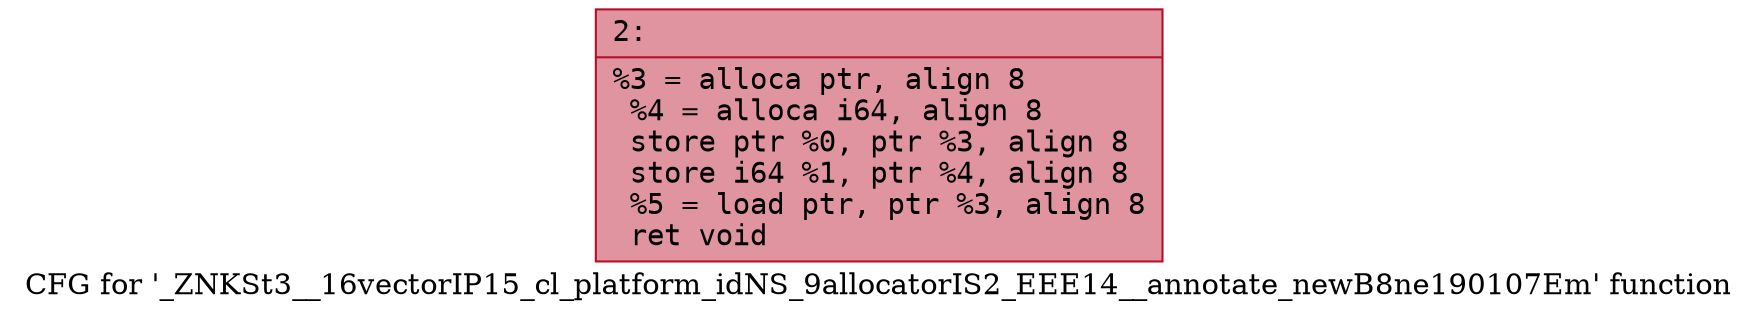 digraph "CFG for '_ZNKSt3__16vectorIP15_cl_platform_idNS_9allocatorIS2_EEE14__annotate_newB8ne190107Em' function" {
	label="CFG for '_ZNKSt3__16vectorIP15_cl_platform_idNS_9allocatorIS2_EEE14__annotate_newB8ne190107Em' function";

	Node0x600000634230 [shape=record,color="#b70d28ff", style=filled, fillcolor="#b70d2870" fontname="Courier",label="{2:\l|  %3 = alloca ptr, align 8\l  %4 = alloca i64, align 8\l  store ptr %0, ptr %3, align 8\l  store i64 %1, ptr %4, align 8\l  %5 = load ptr, ptr %3, align 8\l  ret void\l}"];
}

